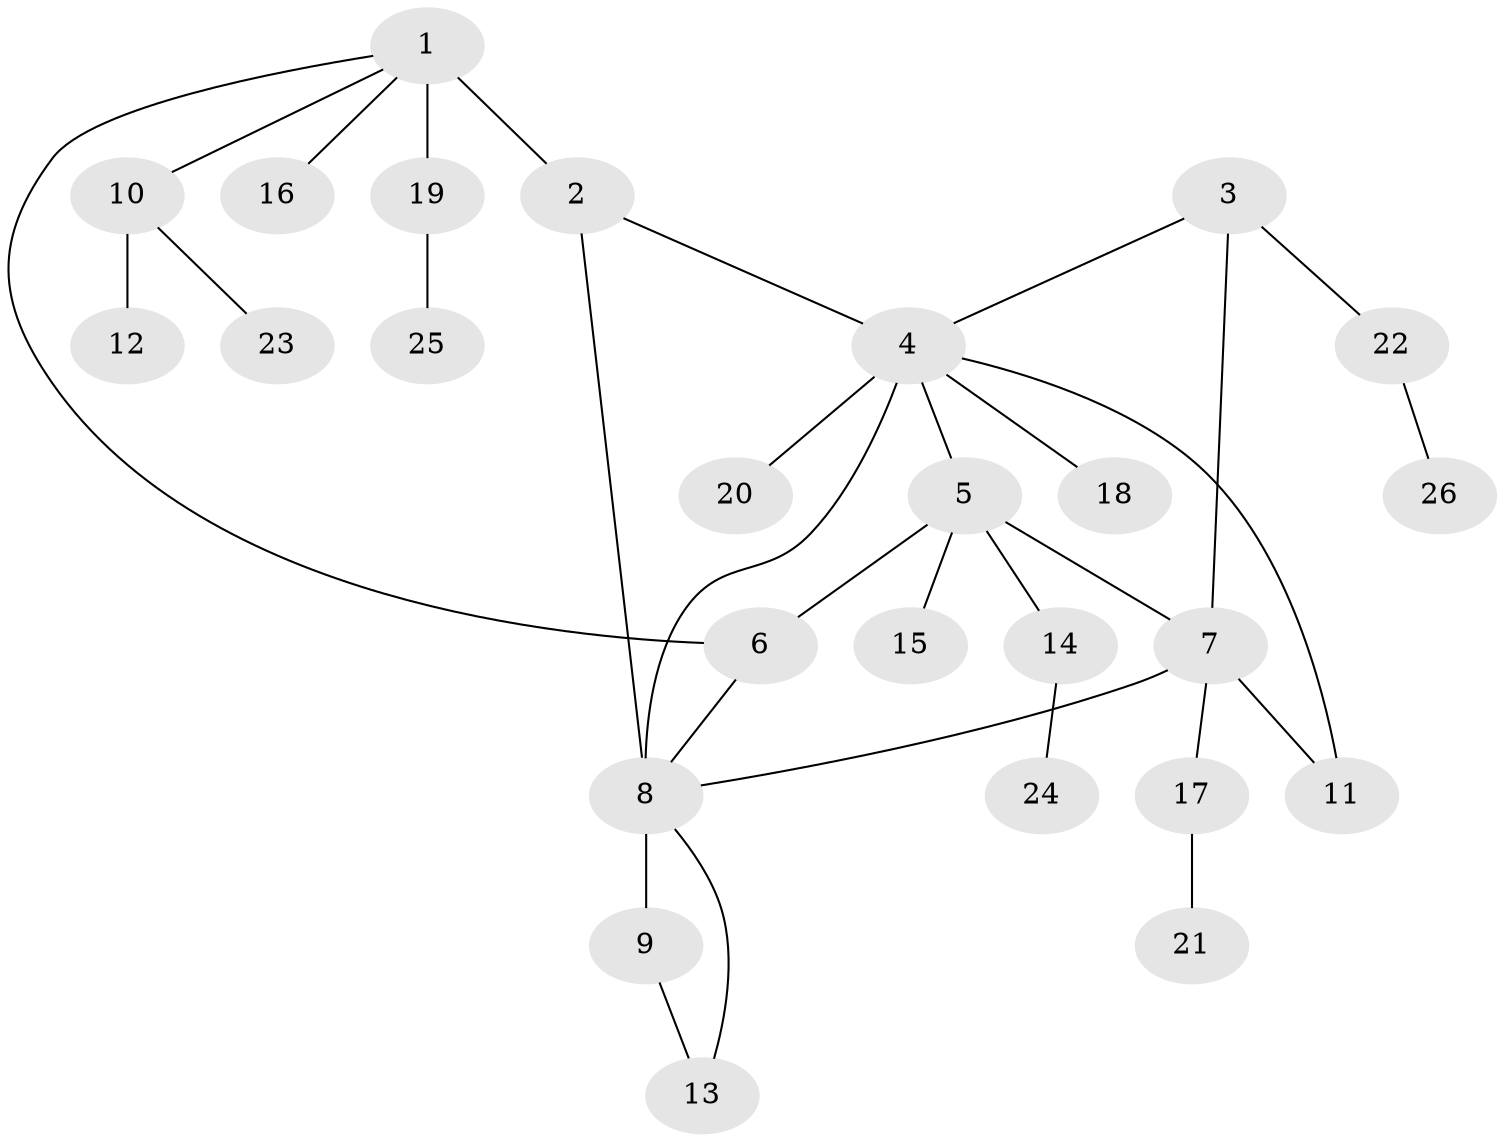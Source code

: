 // original degree distribution, {8: 0.019230769230769232, 6: 0.057692307692307696, 3: 0.09615384615384616, 7: 0.038461538461538464, 4: 0.07692307692307693, 1: 0.5192307692307693, 2: 0.19230769230769232}
// Generated by graph-tools (version 1.1) at 2025/37/03/09/25 02:37:41]
// undirected, 26 vertices, 32 edges
graph export_dot {
graph [start="1"]
  node [color=gray90,style=filled];
  1;
  2;
  3;
  4;
  5;
  6;
  7;
  8;
  9;
  10;
  11;
  12;
  13;
  14;
  15;
  16;
  17;
  18;
  19;
  20;
  21;
  22;
  23;
  24;
  25;
  26;
  1 -- 2 [weight=1.0];
  1 -- 6 [weight=1.0];
  1 -- 10 [weight=1.0];
  1 -- 16 [weight=1.0];
  1 -- 19 [weight=3.0];
  2 -- 4 [weight=2.0];
  2 -- 8 [weight=2.0];
  3 -- 4 [weight=1.0];
  3 -- 7 [weight=1.0];
  3 -- 22 [weight=1.0];
  4 -- 5 [weight=1.0];
  4 -- 8 [weight=1.0];
  4 -- 11 [weight=1.0];
  4 -- 18 [weight=1.0];
  4 -- 20 [weight=1.0];
  5 -- 6 [weight=1.0];
  5 -- 7 [weight=1.0];
  5 -- 14 [weight=1.0];
  5 -- 15 [weight=1.0];
  6 -- 8 [weight=1.0];
  7 -- 8 [weight=1.0];
  7 -- 11 [weight=1.0];
  7 -- 17 [weight=1.0];
  8 -- 9 [weight=5.0];
  8 -- 13 [weight=1.0];
  9 -- 13 [weight=1.0];
  10 -- 12 [weight=1.0];
  10 -- 23 [weight=1.0];
  14 -- 24 [weight=1.0];
  17 -- 21 [weight=1.0];
  19 -- 25 [weight=1.0];
  22 -- 26 [weight=1.0];
}
